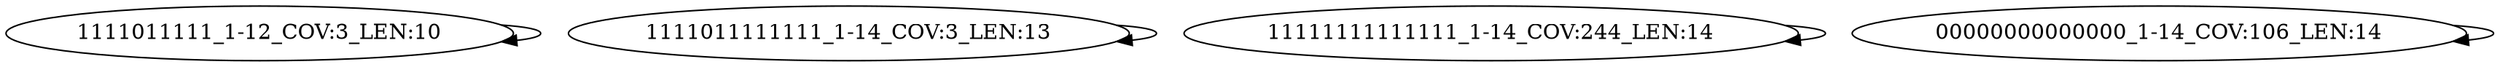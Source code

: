 digraph G {
    "1111011111_1-12_COV:3_LEN:10" -> "1111011111_1-12_COV:3_LEN:10";
    "1111011111111_1-14_COV:3_LEN:13" -> "1111011111111_1-14_COV:3_LEN:13";
    "11111111111111_1-14_COV:244_LEN:14" -> "11111111111111_1-14_COV:244_LEN:14";
    "00000000000000_1-14_COV:106_LEN:14" -> "00000000000000_1-14_COV:106_LEN:14";
}
